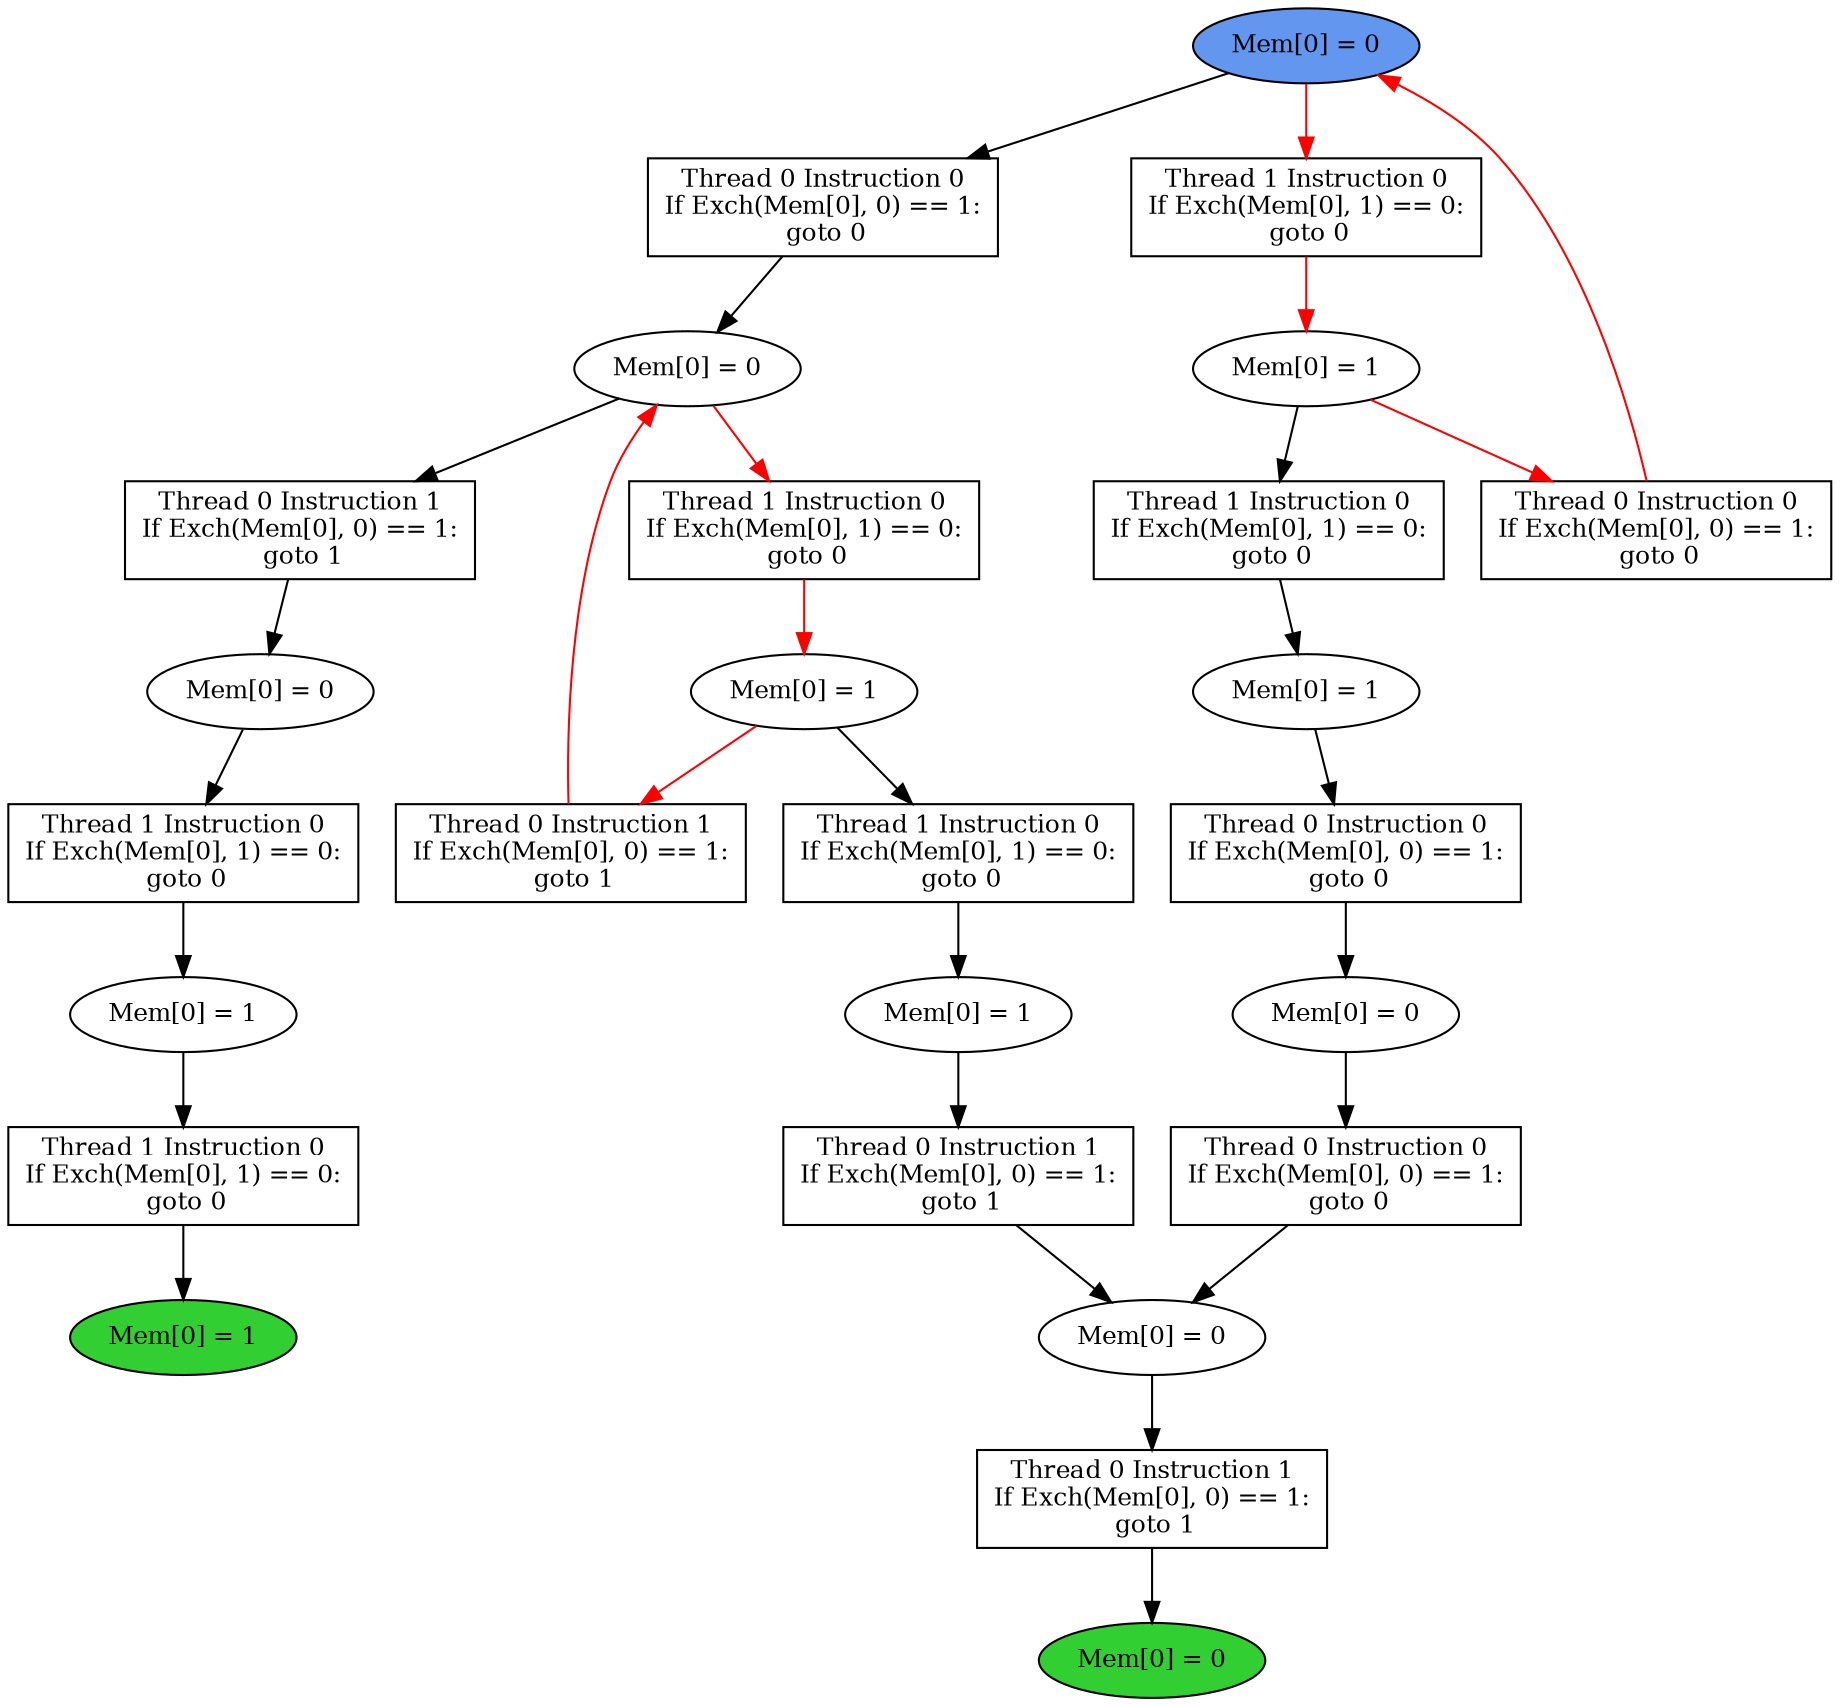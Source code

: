 digraph "graph" {
graph [fontsize=12]
node [fontsize=12]
edge [fontsize=12]
rankdir=TB;
"N15" -> "N14" [uuid = "<A0, END1>", color = "#000000", fontcolor = "#ffffff", style = "solid", label = "", dir = "forward", weight = "1"]
"N22" -> "N16" [uuid = "<A1, S8>", color = "#000000", fontcolor = "#ffffff", style = "solid", label = "", dir = "forward", weight = "1"]
"N35" -> "N34" [uuid = "<A2, S6>", color = "#000000", fontcolor = "#ffffff", style = "solid", label = "", dir = "forward", weight = "1"]
"N19" -> "N18" [uuid = "<A3, S1>", color = "#000000", fontcolor = "#ffffff", style = "solid", label = "", dir = "forward", weight = "1"]
"N36" -> "N28" [uuid = "<A4, START$0>", color = "#ff0000", fontcolor = "#ffffff", style = "solid", label = "", dir = "back", weight = "1"]
"N33" -> "N32" [uuid = "<A5, S0>", color = "#ff0000", fontcolor = "#ffffff", style = "solid", label = "", dir = "forward", weight = "1"]
"N13" -> "N12" [uuid = "<A6, S7>", color = "#000000", fontcolor = "#ffffff", style = "solid", label = "", dir = "forward", weight = "1"]
"N34" -> "N31" [uuid = "<A7, S6>", color = "#ff0000", fontcolor = "#ffffff", style = "solid", label = "", dir = "back", weight = "1"]
"N9" -> "N8" [uuid = "<A8, END0>", color = "#000000", fontcolor = "#ffffff", style = "solid", label = "", dir = "forward", weight = "1"]
"N11" -> "N10" [uuid = "<A9, S5>", color = "#000000", fontcolor = "#ffffff", style = "solid", label = "", dir = "forward", weight = "1"]
"N21" -> "N20" [uuid = "<A10, S4>", color = "#000000", fontcolor = "#ffffff", style = "solid", label = "", dir = "forward", weight = "1"]
"N30" -> "N29" [uuid = "<A11, S3>", color = "#ff0000", fontcolor = "#ffffff", style = "solid", label = "", dir = "forward", weight = "1"]
"N24" -> "N23" [uuid = "<A12, S2>", color = "#000000", fontcolor = "#ffffff", style = "solid", label = "", dir = "forward", weight = "1"]
"N17" -> "N16" [uuid = "<A13, S8>", color = "#000000", fontcolor = "#ffffff", style = "solid", label = "", dir = "forward", weight = "1"]
"N16" -> "N15" [uuid = "<A0, S8>", color = "#000000", fontcolor = "#ffffff", style = "solid", label = "", dir = "forward", weight = "1"]
"N23" -> "N22" [uuid = "<A1, S2>", color = "#000000", fontcolor = "#ffffff", style = "solid", label = "", dir = "forward", weight = "1"]
"N36" -> "N35" [uuid = "<A2, START$0>", color = "#000000", fontcolor = "#ffffff", style = "solid", label = "", dir = "forward", weight = "1"]
"N20" -> "N19" [uuid = "<A3, S4>", color = "#000000", fontcolor = "#ffffff", style = "solid", label = "", dir = "forward", weight = "1"]
"N29" -> "N28" [uuid = "<A4, S3>", color = "#ff0000", fontcolor = "#ffffff", style = "solid", label = "", dir = "forward", weight = "1"]
"N34" -> "N33" [uuid = "<A5, S6>", color = "#ff0000", fontcolor = "#ffffff", style = "solid", label = "", dir = "forward", weight = "1"]
"N34" -> "N13" [uuid = "<A6, S6>", color = "#000000", fontcolor = "#ffffff", style = "solid", label = "", dir = "forward", weight = "1"]
"N32" -> "N31" [uuid = "<A7, S0>", color = "#ff0000", fontcolor = "#ffffff", style = "solid", label = "", dir = "forward", weight = "1"]
"N10" -> "N9" [uuid = "<A8, S5>", color = "#000000", fontcolor = "#ffffff", style = "solid", label = "", dir = "forward", weight = "1"]
"N12" -> "N11" [uuid = "<A9, S7>", color = "#000000", fontcolor = "#ffffff", style = "solid", label = "", dir = "forward", weight = "1"]
"N29" -> "N21" [uuid = "<A10, S3>", color = "#000000", fontcolor = "#ffffff", style = "solid", label = "", dir = "forward", weight = "1"]
"N36" -> "N30" [uuid = "<A11, START$0>", color = "#ff0000", fontcolor = "#ffffff", style = "solid", label = "", dir = "forward", weight = "1"]
"N32" -> "N24" [uuid = "<A12, S0>", color = "#000000", fontcolor = "#ffffff", style = "solid", label = "", dir = "forward", weight = "1"]
"N18" -> "N17" [uuid = "<A13, S1>", color = "#000000", fontcolor = "#ffffff", style = "solid", label = "", dir = "forward", weight = "1"]
"N8" [uuid="END0", label="Mem[0] = 1", fillcolor = "#31cf31", fontcolor = "#000000", shape = "ellipse", style = "filled, solid"]
"N9" [uuid="A8", label="Thread 1 Instruction 0
If Exch(Mem[0], 1) == 0:
 goto 0", fillcolor = "#ffffff", fontcolor = "#000000", shape = "box", style = "filled, solid"]
"N10" [uuid="S5", label="Mem[0] = 1", fillcolor = "#ffffff", fontcolor = "#000000", shape = "ellipse", style = "filled, solid"]
"N11" [uuid="A9", label="Thread 1 Instruction 0
If Exch(Mem[0], 1) == 0:
 goto 0", fillcolor = "#ffffff", fontcolor = "#000000", shape = "box", style = "filled, solid"]
"N12" [uuid="S7", label="Mem[0] = 0", fillcolor = "#ffffff", fontcolor = "#000000", shape = "ellipse", style = "filled, solid"]
"N13" [uuid="A6", label="Thread 0 Instruction 1
If Exch(Mem[0], 0) == 1:
 goto 1", fillcolor = "#ffffff", fontcolor = "#000000", shape = "box", style = "filled, solid"]
"N14" [uuid="END1", label="Mem[0] = 0", fillcolor = "#31cf31", fontcolor = "#000000", shape = "ellipse", style = "filled, solid"]
"N15" [uuid="A0", label="Thread 0 Instruction 1
If Exch(Mem[0], 0) == 1:
 goto 1", fillcolor = "#ffffff", fontcolor = "#000000", shape = "box", style = "filled, solid"]
"N16" [uuid="S8", label="Mem[0] = 0", fillcolor = "#ffffff", fontcolor = "#000000", shape = "ellipse", style = "filled, solid"]
"N17" [uuid="A13", label="Thread 0 Instruction 0
If Exch(Mem[0], 0) == 1:
 goto 0", fillcolor = "#ffffff", fontcolor = "#000000", shape = "box", style = "filled, solid"]
"N18" [uuid="S1", label="Mem[0] = 0", fillcolor = "#ffffff", fontcolor = "#000000", shape = "ellipse", style = "filled, solid"]
"N19" [uuid="A3", label="Thread 0 Instruction 0
If Exch(Mem[0], 0) == 1:
 goto 0", fillcolor = "#ffffff", fontcolor = "#000000", shape = "box", style = "filled, solid"]
"N20" [uuid="S4", label="Mem[0] = 1", fillcolor = "#ffffff", fontcolor = "#000000", shape = "ellipse", style = "filled, solid"]
"N21" [uuid="A10", label="Thread 1 Instruction 0
If Exch(Mem[0], 1) == 0:
 goto 0", fillcolor = "#ffffff", fontcolor = "#000000", shape = "box", style = "filled, solid"]
"N22" [uuid="A1", label="Thread 0 Instruction 1
If Exch(Mem[0], 0) == 1:
 goto 1", fillcolor = "#ffffff", fontcolor = "#000000", shape = "box", style = "filled, solid"]
"N23" [uuid="S2", label="Mem[0] = 1", fillcolor = "#ffffff", fontcolor = "#000000", shape = "ellipse", style = "filled, solid"]
"N24" [uuid="A12", label="Thread 1 Instruction 0
If Exch(Mem[0], 1) == 0:
 goto 0", fillcolor = "#ffffff", fontcolor = "#000000", shape = "box", style = "filled, solid"]
"N28" [uuid="A4", label="Thread 0 Instruction 0
If Exch(Mem[0], 0) == 1:
 goto 0", fillcolor = "#ffffff", fontcolor = "#000000", shape = "box", style = "filled, solid"]
"N29" [uuid="S3", label="Mem[0] = 1", fillcolor = "#ffffff", fontcolor = "#000000", shape = "ellipse", style = "filled, solid"]
"N30" [uuid="A11", label="Thread 1 Instruction 0
If Exch(Mem[0], 1) == 0:
 goto 0", fillcolor = "#ffffff", fontcolor = "#000000", shape = "box", style = "filled, solid"]
"N31" [uuid="A7", label="Thread 0 Instruction 1
If Exch(Mem[0], 0) == 1:
 goto 1", fillcolor = "#ffffff", fontcolor = "#000000", shape = "box", style = "filled, solid"]
"N32" [uuid="S0", label="Mem[0] = 1", fillcolor = "#ffffff", fontcolor = "#000000", shape = "ellipse", style = "filled, solid"]
"N33" [uuid="A5", label="Thread 1 Instruction 0
If Exch(Mem[0], 1) == 0:
 goto 0", fillcolor = "#ffffff", fontcolor = "#000000", shape = "box", style = "filled, solid"]
"N34" [uuid="S6", label="Mem[0] = 0", fillcolor = "#ffffff", fontcolor = "#000000", shape = "ellipse", style = "filled, solid"]
"N35" [uuid="A2", label="Thread 0 Instruction 0
If Exch(Mem[0], 0) == 1:
 goto 0", fillcolor = "#ffffff", fontcolor = "#000000", shape = "box", style = "filled, solid"]
"N36" [uuid="START$0", label="Mem[0] = 0", fillcolor = "#6396ef", fontcolor = "#000000", shape = "ellipse", style = "filled, solid"]
}